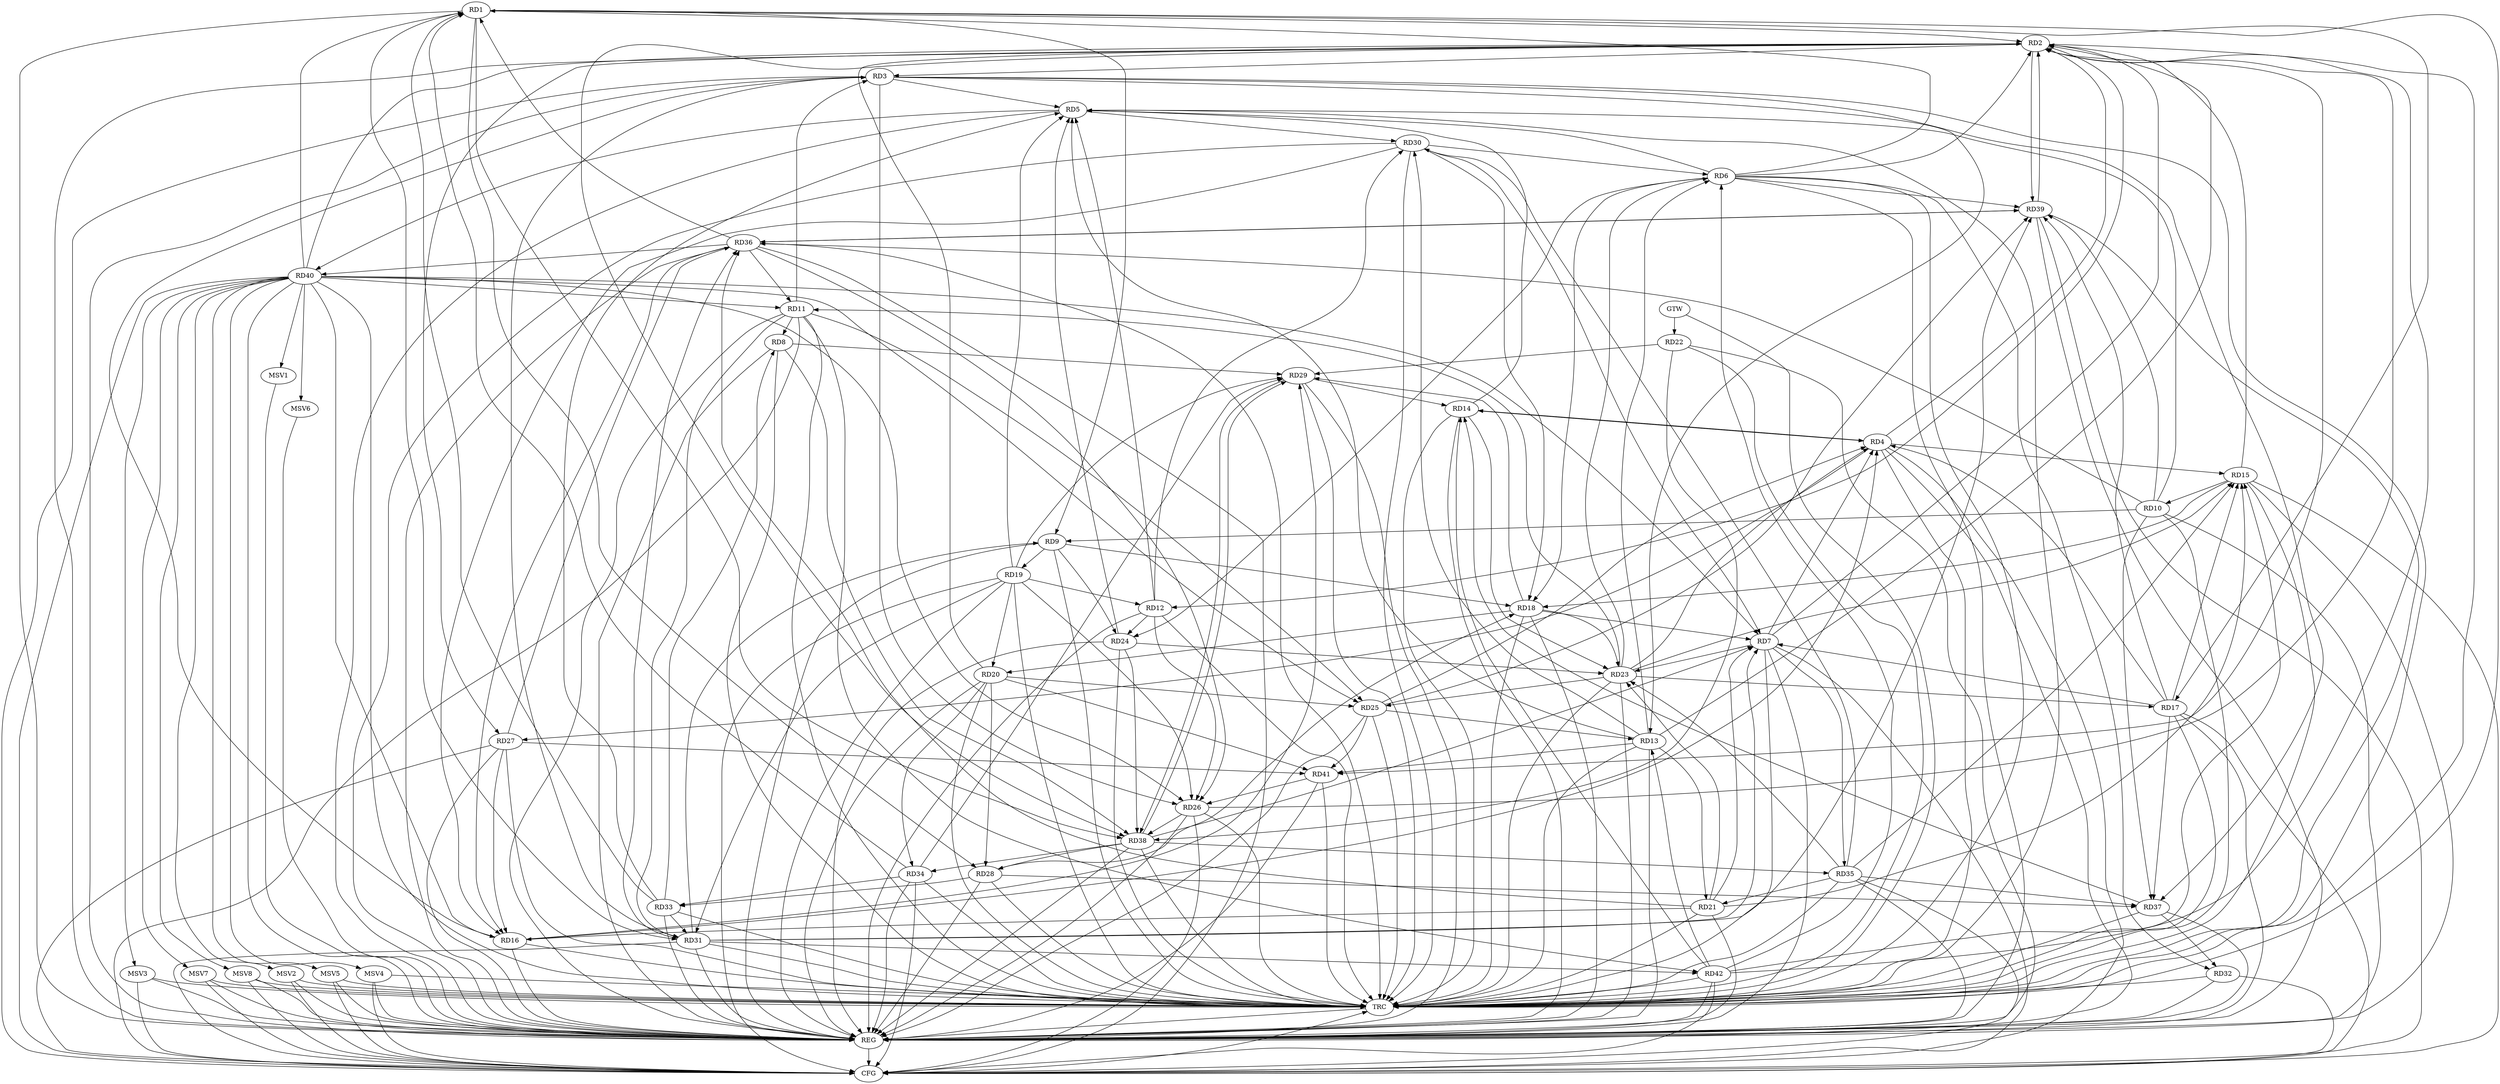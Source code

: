 strict digraph G {
  RD1 [ label="RD1" ];
  RD2 [ label="RD2" ];
  RD3 [ label="RD3" ];
  RD4 [ label="RD4" ];
  RD5 [ label="RD5" ];
  RD6 [ label="RD6" ];
  RD7 [ label="RD7" ];
  RD8 [ label="RD8" ];
  RD9 [ label="RD9" ];
  RD10 [ label="RD10" ];
  RD11 [ label="RD11" ];
  RD12 [ label="RD12" ];
  RD13 [ label="RD13" ];
  RD14 [ label="RD14" ];
  RD15 [ label="RD15" ];
  RD16 [ label="RD16" ];
  RD17 [ label="RD17" ];
  RD18 [ label="RD18" ];
  RD19 [ label="RD19" ];
  RD20 [ label="RD20" ];
  RD21 [ label="RD21" ];
  RD22 [ label="RD22" ];
  RD23 [ label="RD23" ];
  RD24 [ label="RD24" ];
  RD25 [ label="RD25" ];
  RD26 [ label="RD26" ];
  RD27 [ label="RD27" ];
  RD28 [ label="RD28" ];
  RD29 [ label="RD29" ];
  RD30 [ label="RD30" ];
  RD31 [ label="RD31" ];
  RD32 [ label="RD32" ];
  RD33 [ label="RD33" ];
  RD34 [ label="RD34" ];
  RD35 [ label="RD35" ];
  RD36 [ label="RD36" ];
  RD37 [ label="RD37" ];
  RD38 [ label="RD38" ];
  RD39 [ label="RD39" ];
  RD40 [ label="RD40" ];
  RD41 [ label="RD41" ];
  RD42 [ label="RD42" ];
  GTW [ label="GTW" ];
  REG [ label="REG" ];
  CFG [ label="CFG" ];
  TRC [ label="TRC" ];
  MSV1 [ label="MSV1" ];
  MSV2 [ label="MSV2" ];
  MSV3 [ label="MSV3" ];
  MSV4 [ label="MSV4" ];
  MSV5 [ label="MSV5" ];
  MSV6 [ label="MSV6" ];
  MSV7 [ label="MSV7" ];
  MSV8 [ label="MSV8" ];
  RD1 -> RD2;
  RD6 -> RD1;
  RD1 -> RD9;
  RD1 -> RD17;
  RD1 -> RD28;
  RD1 -> RD31;
  RD33 -> RD1;
  RD34 -> RD1;
  RD36 -> RD1;
  RD1 -> RD38;
  RD40 -> RD1;
  RD2 -> RD3;
  RD4 -> RD2;
  RD6 -> RD2;
  RD7 -> RD2;
  RD2 -> RD12;
  RD13 -> RD2;
  RD15 -> RD2;
  RD20 -> RD2;
  RD26 -> RD2;
  RD2 -> RD27;
  RD2 -> RD38;
  RD2 -> RD39;
  RD39 -> RD2;
  RD40 -> RD2;
  RD2 -> RD41;
  RD42 -> RD2;
  RD3 -> RD5;
  RD11 -> RD3;
  RD3 -> RD13;
  RD16 -> RD3;
  RD3 -> RD26;
  RD3 -> RD31;
  RD3 -> RD37;
  RD7 -> RD4;
  RD4 -> RD14;
  RD14 -> RD4;
  RD4 -> RD15;
  RD16 -> RD4;
  RD17 -> RD4;
  RD23 -> RD4;
  RD25 -> RD4;
  RD4 -> RD27;
  RD6 -> RD5;
  RD10 -> RD5;
  RD12 -> RD5;
  RD13 -> RD5;
  RD14 -> RD5;
  RD19 -> RD5;
  RD24 -> RD5;
  RD5 -> RD30;
  RD33 -> RD5;
  RD5 -> RD40;
  RD13 -> RD6;
  RD6 -> RD18;
  RD23 -> RD6;
  RD6 -> RD24;
  RD30 -> RD6;
  RD6 -> RD32;
  RD6 -> RD39;
  RD42 -> RD6;
  RD17 -> RD7;
  RD18 -> RD7;
  RD21 -> RD7;
  RD7 -> RD23;
  RD30 -> RD7;
  RD31 -> RD7;
  RD7 -> RD35;
  RD38 -> RD7;
  RD40 -> RD7;
  RD11 -> RD8;
  RD8 -> RD29;
  RD33 -> RD8;
  RD8 -> RD38;
  RD10 -> RD9;
  RD9 -> RD18;
  RD9 -> RD19;
  RD9 -> RD24;
  RD31 -> RD9;
  RD15 -> RD10;
  RD10 -> RD36;
  RD10 -> RD37;
  RD10 -> RD39;
  RD23 -> RD11;
  RD11 -> RD25;
  RD11 -> RD31;
  RD36 -> RD11;
  RD40 -> RD11;
  RD11 -> RD42;
  RD19 -> RD12;
  RD12 -> RD24;
  RD12 -> RD26;
  RD12 -> RD30;
  RD13 -> RD21;
  RD25 -> RD13;
  RD13 -> RD30;
  RD13 -> RD41;
  RD42 -> RD13;
  RD14 -> RD23;
  RD29 -> RD14;
  RD37 -> RD14;
  RD42 -> RD14;
  RD17 -> RD15;
  RD15 -> RD18;
  RD21 -> RD15;
  RD23 -> RD15;
  RD35 -> RD15;
  RD42 -> RD15;
  RD21 -> RD16;
  RD27 -> RD16;
  RD16 -> RD29;
  RD30 -> RD16;
  RD36 -> RD16;
  RD40 -> RD16;
  RD23 -> RD17;
  RD17 -> RD37;
  RD17 -> RD39;
  RD18 -> RD20;
  RD18 -> RD23;
  RD28 -> RD18;
  RD18 -> RD29;
  RD30 -> RD18;
  RD19 -> RD20;
  RD19 -> RD26;
  RD19 -> RD29;
  RD19 -> RD31;
  RD20 -> RD25;
  RD20 -> RD28;
  RD20 -> RD34;
  RD20 -> RD41;
  RD21 -> RD23;
  RD35 -> RD21;
  RD21 -> RD36;
  RD22 -> RD29;
  RD22 -> RD38;
  RD24 -> RD23;
  RD23 -> RD25;
  RD35 -> RD23;
  RD24 -> RD38;
  RD25 -> RD39;
  RD40 -> RD25;
  RD25 -> RD41;
  RD36 -> RD26;
  RD26 -> RD38;
  RD40 -> RD26;
  RD41 -> RD26;
  RD27 -> RD36;
  RD27 -> RD41;
  RD28 -> RD33;
  RD28 -> RD37;
  RD38 -> RD28;
  RD34 -> RD29;
  RD29 -> RD38;
  RD38 -> RD29;
  RD35 -> RD30;
  RD33 -> RD31;
  RD31 -> RD36;
  RD31 -> RD39;
  RD31 -> RD42;
  RD37 -> RD32;
  RD34 -> RD33;
  RD38 -> RD34;
  RD35 -> RD37;
  RD38 -> RD35;
  RD36 -> RD39;
  RD39 -> RD36;
  RD36 -> RD40;
  GTW -> RD22;
  RD1 -> REG;
  RD2 -> REG;
  RD3 -> REG;
  RD4 -> REG;
  RD5 -> REG;
  RD6 -> REG;
  RD7 -> REG;
  RD8 -> REG;
  RD9 -> REG;
  RD10 -> REG;
  RD11 -> REG;
  RD12 -> REG;
  RD13 -> REG;
  RD14 -> REG;
  RD15 -> REG;
  RD16 -> REG;
  RD17 -> REG;
  RD18 -> REG;
  RD19 -> REG;
  RD20 -> REG;
  RD21 -> REG;
  RD22 -> REG;
  RD23 -> REG;
  RD24 -> REG;
  RD25 -> REG;
  RD26 -> REG;
  RD27 -> REG;
  RD28 -> REG;
  RD29 -> REG;
  RD30 -> REG;
  RD31 -> REG;
  RD32 -> REG;
  RD33 -> REG;
  RD34 -> REG;
  RD35 -> REG;
  RD36 -> REG;
  RD37 -> REG;
  RD38 -> REG;
  RD39 -> REG;
  RD40 -> REG;
  RD41 -> REG;
  RD42 -> REG;
  RD4 -> CFG;
  RD7 -> CFG;
  RD3 -> CFG;
  RD27 -> CFG;
  RD17 -> CFG;
  RD35 -> CFG;
  RD31 -> CFG;
  RD34 -> CFG;
  RD36 -> CFG;
  RD42 -> CFG;
  RD15 -> CFG;
  RD19 -> CFG;
  RD39 -> CFG;
  RD26 -> CFG;
  RD40 -> CFG;
  RD32 -> CFG;
  RD11 -> CFG;
  REG -> CFG;
  RD1 -> TRC;
  RD2 -> TRC;
  RD3 -> TRC;
  RD4 -> TRC;
  RD5 -> TRC;
  RD6 -> TRC;
  RD7 -> TRC;
  RD8 -> TRC;
  RD9 -> TRC;
  RD10 -> TRC;
  RD11 -> TRC;
  RD12 -> TRC;
  RD13 -> TRC;
  RD14 -> TRC;
  RD15 -> TRC;
  RD16 -> TRC;
  RD17 -> TRC;
  RD18 -> TRC;
  RD19 -> TRC;
  RD20 -> TRC;
  RD21 -> TRC;
  RD22 -> TRC;
  RD23 -> TRC;
  RD24 -> TRC;
  RD25 -> TRC;
  RD26 -> TRC;
  RD27 -> TRC;
  RD28 -> TRC;
  RD29 -> TRC;
  RD30 -> TRC;
  RD31 -> TRC;
  RD32 -> TRC;
  RD33 -> TRC;
  RD34 -> TRC;
  RD35 -> TRC;
  RD36 -> TRC;
  RD37 -> TRC;
  RD38 -> TRC;
  RD39 -> TRC;
  RD40 -> TRC;
  RD41 -> TRC;
  RD42 -> TRC;
  GTW -> TRC;
  CFG -> TRC;
  TRC -> REG;
  RD40 -> MSV1;
  RD40 -> MSV2;
  RD40 -> MSV3;
  RD40 -> MSV4;
  RD40 -> MSV5;
  RD40 -> MSV6;
  MSV1 -> REG;
  MSV2 -> REG;
  MSV2 -> TRC;
  MSV2 -> CFG;
  MSV3 -> REG;
  MSV3 -> TRC;
  MSV3 -> CFG;
  MSV4 -> REG;
  MSV4 -> TRC;
  MSV4 -> CFG;
  MSV5 -> REG;
  MSV5 -> TRC;
  MSV5 -> CFG;
  MSV6 -> REG;
  RD40 -> MSV7;
  MSV7 -> REG;
  MSV7 -> TRC;
  MSV7 -> CFG;
  RD40 -> MSV8;
  MSV8 -> REG;
  MSV8 -> TRC;
  MSV8 -> CFG;
}
